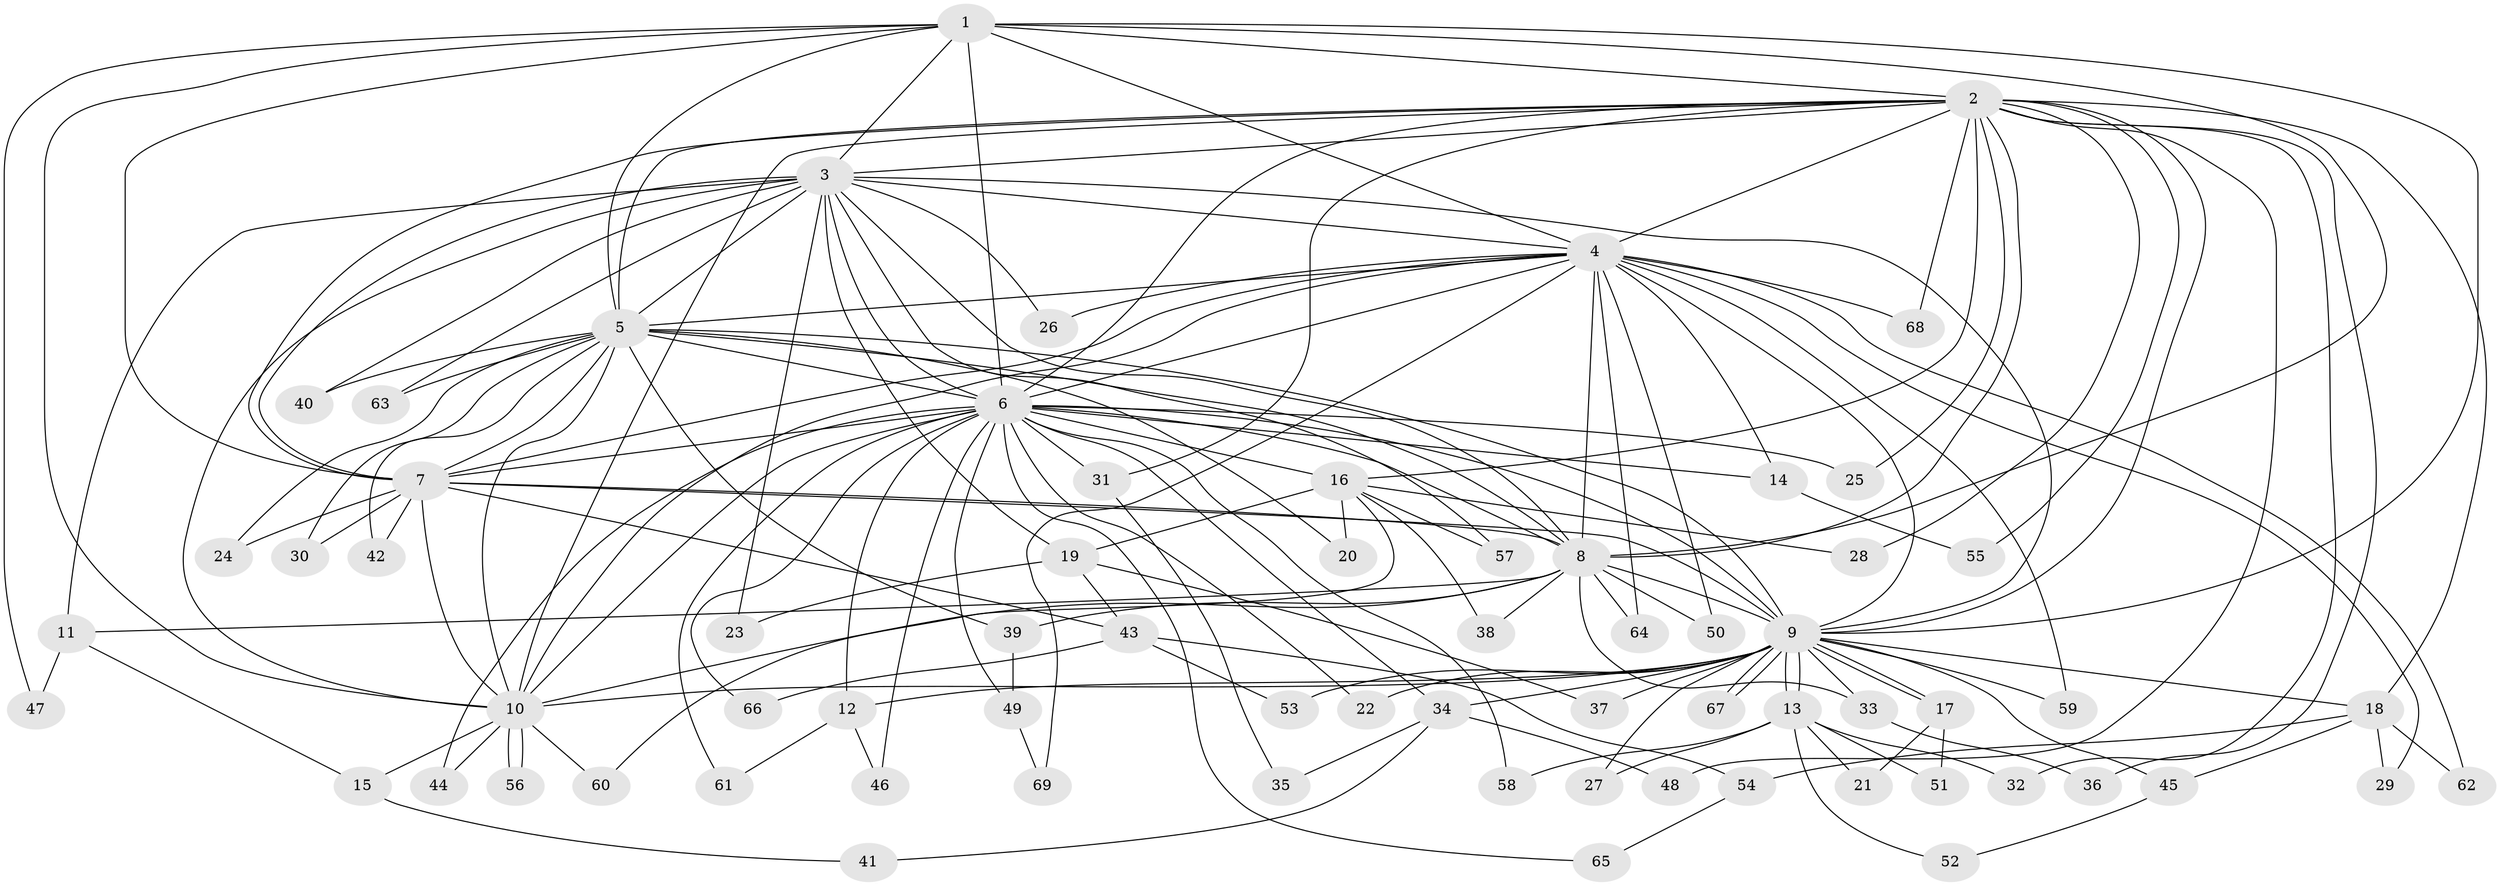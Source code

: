 // Generated by graph-tools (version 1.1) at 2025/11/02/27/25 16:11:06]
// undirected, 69 vertices, 163 edges
graph export_dot {
graph [start="1"]
  node [color=gray90,style=filled];
  1;
  2;
  3;
  4;
  5;
  6;
  7;
  8;
  9;
  10;
  11;
  12;
  13;
  14;
  15;
  16;
  17;
  18;
  19;
  20;
  21;
  22;
  23;
  24;
  25;
  26;
  27;
  28;
  29;
  30;
  31;
  32;
  33;
  34;
  35;
  36;
  37;
  38;
  39;
  40;
  41;
  42;
  43;
  44;
  45;
  46;
  47;
  48;
  49;
  50;
  51;
  52;
  53;
  54;
  55;
  56;
  57;
  58;
  59;
  60;
  61;
  62;
  63;
  64;
  65;
  66;
  67;
  68;
  69;
  1 -- 2;
  1 -- 3;
  1 -- 4;
  1 -- 5;
  1 -- 6;
  1 -- 7;
  1 -- 8;
  1 -- 9;
  1 -- 10;
  1 -- 47;
  2 -- 3;
  2 -- 4;
  2 -- 5;
  2 -- 6;
  2 -- 7;
  2 -- 8;
  2 -- 9;
  2 -- 10;
  2 -- 16;
  2 -- 18;
  2 -- 25;
  2 -- 28;
  2 -- 31;
  2 -- 32;
  2 -- 36;
  2 -- 48;
  2 -- 55;
  2 -- 68;
  3 -- 4;
  3 -- 5;
  3 -- 6;
  3 -- 7;
  3 -- 8;
  3 -- 9;
  3 -- 10;
  3 -- 11;
  3 -- 19;
  3 -- 23;
  3 -- 26;
  3 -- 40;
  3 -- 57;
  3 -- 63;
  4 -- 5;
  4 -- 6;
  4 -- 7;
  4 -- 8;
  4 -- 9;
  4 -- 10;
  4 -- 14;
  4 -- 26;
  4 -- 29;
  4 -- 50;
  4 -- 59;
  4 -- 62;
  4 -- 64;
  4 -- 68;
  4 -- 69;
  5 -- 6;
  5 -- 7;
  5 -- 8;
  5 -- 9;
  5 -- 10;
  5 -- 20;
  5 -- 24;
  5 -- 30;
  5 -- 39;
  5 -- 40;
  5 -- 42;
  5 -- 63;
  6 -- 7;
  6 -- 8;
  6 -- 9;
  6 -- 10;
  6 -- 12;
  6 -- 14;
  6 -- 16;
  6 -- 22;
  6 -- 25;
  6 -- 31;
  6 -- 34;
  6 -- 44;
  6 -- 46;
  6 -- 49;
  6 -- 58;
  6 -- 61;
  6 -- 65;
  6 -- 66;
  7 -- 8;
  7 -- 9;
  7 -- 10;
  7 -- 24;
  7 -- 30;
  7 -- 42;
  7 -- 43;
  8 -- 9;
  8 -- 10;
  8 -- 11;
  8 -- 33;
  8 -- 38;
  8 -- 39;
  8 -- 50;
  8 -- 64;
  9 -- 10;
  9 -- 12;
  9 -- 13;
  9 -- 13;
  9 -- 17;
  9 -- 17;
  9 -- 18;
  9 -- 22;
  9 -- 27;
  9 -- 33;
  9 -- 34;
  9 -- 37;
  9 -- 45;
  9 -- 53;
  9 -- 59;
  9 -- 67;
  9 -- 67;
  10 -- 15;
  10 -- 44;
  10 -- 56;
  10 -- 56;
  10 -- 60;
  11 -- 15;
  11 -- 47;
  12 -- 46;
  12 -- 61;
  13 -- 21;
  13 -- 27;
  13 -- 32;
  13 -- 51;
  13 -- 52;
  13 -- 58;
  14 -- 55;
  15 -- 41;
  16 -- 19;
  16 -- 20;
  16 -- 28;
  16 -- 38;
  16 -- 57;
  16 -- 60;
  17 -- 21;
  17 -- 51;
  18 -- 29;
  18 -- 45;
  18 -- 54;
  18 -- 62;
  19 -- 23;
  19 -- 37;
  19 -- 43;
  31 -- 35;
  33 -- 36;
  34 -- 35;
  34 -- 41;
  34 -- 48;
  39 -- 49;
  43 -- 53;
  43 -- 54;
  43 -- 66;
  45 -- 52;
  49 -- 69;
  54 -- 65;
}
